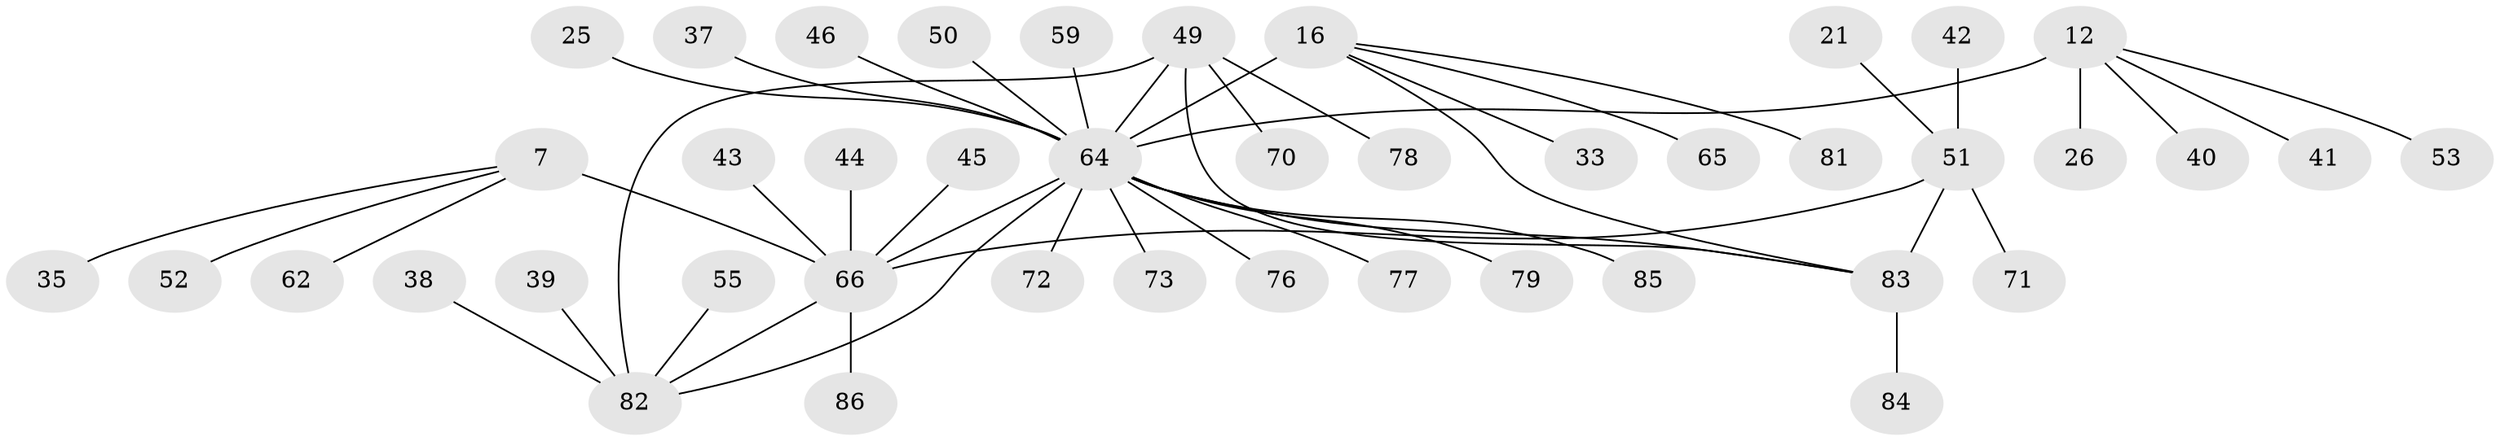 // original degree distribution, {6: 0.10465116279069768, 5: 0.05813953488372093, 9: 0.011627906976744186, 3: 0.03488372093023256, 8: 0.023255813953488372, 11: 0.011627906976744186, 7: 0.011627906976744186, 10: 0.011627906976744186, 1: 0.6162790697674418, 2: 0.10465116279069768, 4: 0.011627906976744186}
// Generated by graph-tools (version 1.1) at 2025/55/03/09/25 04:55:03]
// undirected, 43 vertices, 47 edges
graph export_dot {
graph [start="1"]
  node [color=gray90,style=filled];
  7 [super="+6"];
  12 [super="+10"];
  16 [super="+13"];
  21;
  25;
  26;
  33;
  35;
  37;
  38;
  39 [super="+23"];
  40;
  41;
  42;
  43 [super="+30"];
  44;
  45;
  46;
  49 [super="+4"];
  50;
  51 [super="+20"];
  52;
  53 [super="+36"];
  55;
  59;
  62;
  64 [super="+15+32+48+56+57"];
  65;
  66 [super="+8+28+34"];
  70 [super="+67"];
  71;
  72 [super="+60"];
  73;
  76;
  77;
  78;
  79;
  81 [super="+47+63+69"];
  82 [super="+80+2"];
  83 [super="+24+29+68+18+54"];
  84 [super="+58"];
  85;
  86;
  7 -- 35;
  7 -- 52;
  7 -- 62;
  7 -- 66 [weight=4];
  12 -- 26;
  12 -- 40;
  12 -- 41;
  12 -- 53;
  12 -- 64 [weight=4];
  16 -- 33;
  16 -- 65;
  16 -- 81;
  16 -- 64 [weight=6];
  16 -- 83;
  21 -- 51;
  25 -- 64;
  37 -- 64;
  38 -- 82;
  39 -- 82;
  42 -- 51;
  43 -- 66;
  44 -- 66;
  45 -- 66;
  46 -- 64;
  49 -- 64;
  49 -- 82 [weight=4];
  49 -- 83;
  49 -- 70;
  49 -- 78;
  50 -- 64;
  51 -- 66;
  51 -- 83 [weight=4];
  51 -- 71;
  55 -- 82;
  59 -- 64;
  64 -- 72;
  64 -- 73;
  64 -- 76;
  64 -- 79;
  64 -- 85;
  64 -- 66 [weight=2];
  64 -- 77;
  64 -- 83;
  64 -- 82;
  66 -- 86;
  66 -- 82;
  83 -- 84;
}
